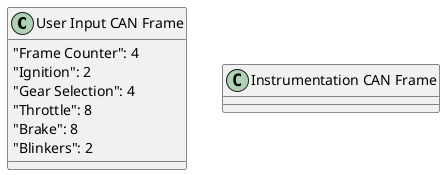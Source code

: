 @startuml CAN_DB

class "User Input CAN Frame" {
  "Frame Counter": 4
  "Ignition": 2
  "Gear Selection": 4
  "Throttle": 8
  "Brake": 8
  "Blinkers": 2
}

class "Instrumentation CAN Frame" {

}

@enduml